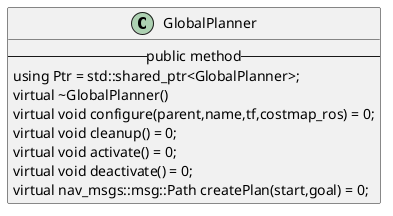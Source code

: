 @startuml
'https://plantuml.com/class-diagram

class GlobalPlanner{
-- public method --
using Ptr = std::shared_ptr<GlobalPlanner>;
virtual ~GlobalPlanner()
virtual void configure(parent,name,tf,costmap_ros) = 0;
virtual void cleanup() = 0;
virtual void activate() = 0;
virtual void deactivate() = 0;
virtual nav_msgs::msg::Path createPlan(start,goal) = 0;
}
@enduml